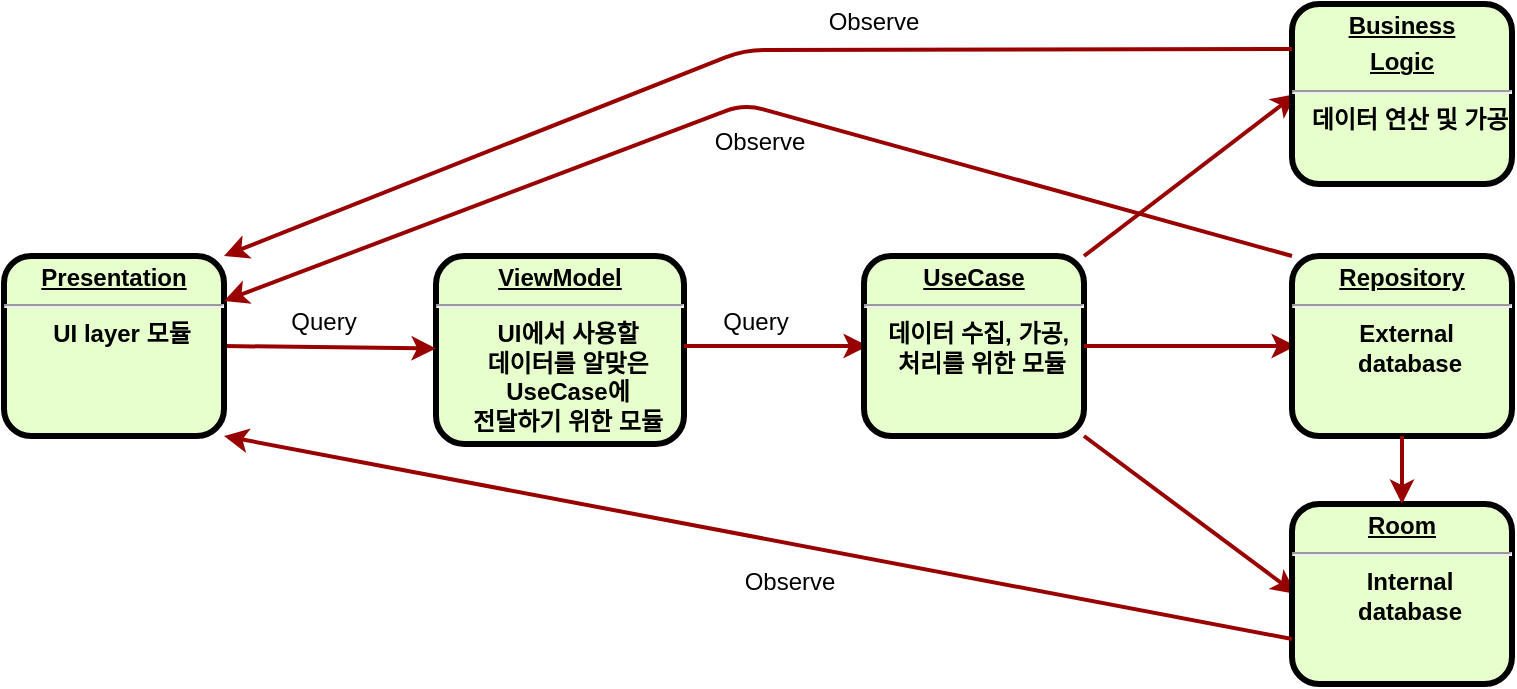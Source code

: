 <mxfile version="13.6.3" type="device"><diagram name="Page-1" id="c7558073-3199-34d8-9f00-42111426c3f3"><mxGraphModel dx="1186" dy="747" grid="1" gridSize="10" guides="1" tooltips="1" connect="1" arrows="1" fold="1" page="1" pageScale="1" pageWidth="826" pageHeight="1169" background="#ffffff" math="0" shadow="0"><root><mxCell id="0"/><mxCell id="1" parent="0"/><mxCell id="2" value="&lt;p style=&quot;margin: 0px ; margin-top: 4px ; text-align: center ; text-decoration: underline&quot;&gt;&lt;strong&gt;ViewModel&lt;br&gt;&lt;/strong&gt;&lt;/p&gt;&lt;hr&gt;&lt;p style=&quot;margin: 0px ; margin-left: 8px&quot;&gt;UI에서 사용할&lt;/p&gt;&lt;p style=&quot;margin: 0px ; margin-left: 8px&quot;&gt;데이터를 알맞은&lt;/p&gt;&lt;p style=&quot;margin: 0px ; margin-left: 8px&quot;&gt;UseCase에&lt;/p&gt;&lt;p style=&quot;margin: 0px ; margin-left: 8px&quot;&gt;전달하기 위한 모듈&lt;/p&gt;" style="verticalAlign=middle;align=center;overflow=fill;fontSize=12;fontFamily=Helvetica;html=1;rounded=1;fontStyle=1;strokeWidth=3;fillColor=#E6FFCC" parent="1" vertex="1"><mxGeometry x="236" y="236" width="124" height="94" as="geometry"/></mxCell><mxCell id="37" value="" style="edgeStyle=none;noEdgeStyle=1;strokeColor=#990000;strokeWidth=2" parent="1" target="2" edge="1"><mxGeometry width="100" height="100" relative="1" as="geometry"><mxPoint x="130" y="281" as="sourcePoint"/><mxPoint x="380" y="90" as="targetPoint"/></mxGeometry></mxCell><mxCell id="52" value="Query" style="text;spacingTop=-5;align=center" parent="1" vertex="1"><mxGeometry x="165" y="260" width="30" height="20" as="geometry"/></mxCell><mxCell id="bZfMotDPLMt9MJ_-p9US-96" value="" style="edgeStyle=none;noEdgeStyle=1;strokeColor=#990000;strokeWidth=2" edge="1" parent="1"><mxGeometry width="100" height="100" relative="1" as="geometry"><mxPoint x="360" y="281" as="sourcePoint"/><mxPoint x="452" y="281" as="targetPoint"/></mxGeometry></mxCell><mxCell id="bZfMotDPLMt9MJ_-p9US-97" value="Query" style="text;spacingTop=-5;align=center" vertex="1" parent="1"><mxGeometry x="381" y="260" width="30" height="20" as="geometry"/></mxCell><mxCell id="bZfMotDPLMt9MJ_-p9US-98" value="&lt;p style=&quot;margin: 0px ; margin-top: 4px ; text-align: center ; text-decoration: underline&quot;&gt;&lt;strong&gt;UseCase&lt;br&gt;&lt;/strong&gt;&lt;/p&gt;&lt;hr&gt;&lt;p style=&quot;margin: 0px ; margin-left: 8px&quot;&gt;데이터 수집, 가공,&amp;nbsp;&lt;/p&gt;&lt;p style=&quot;margin: 0px ; margin-left: 8px&quot;&gt;처리를 위한 모듈&lt;/p&gt;" style="verticalAlign=middle;align=center;overflow=fill;fontSize=12;fontFamily=Helvetica;html=1;rounded=1;fontStyle=1;strokeWidth=3;fillColor=#E6FFCC" vertex="1" parent="1"><mxGeometry x="450" y="236" width="110" height="90" as="geometry"/></mxCell><mxCell id="bZfMotDPLMt9MJ_-p9US-99" value="" style="edgeStyle=none;noEdgeStyle=1;strokeColor=#990000;strokeWidth=2" edge="1" parent="1"><mxGeometry width="100" height="100" relative="1" as="geometry"><mxPoint x="560" y="281" as="sourcePoint"/><mxPoint x="666" y="281" as="targetPoint"/></mxGeometry></mxCell><mxCell id="bZfMotDPLMt9MJ_-p9US-101" value="&lt;p style=&quot;margin: 0px ; margin-top: 4px ; text-align: center ; text-decoration: underline&quot;&gt;&lt;strong&gt;Repository&lt;br&gt;&lt;/strong&gt;&lt;/p&gt;&lt;hr&gt;&lt;p style=&quot;margin: 0px ; margin-left: 8px&quot;&gt;External&amp;nbsp;&lt;/p&gt;&lt;p style=&quot;margin: 0px ; margin-left: 8px&quot;&gt;database&lt;/p&gt;" style="verticalAlign=middle;align=center;overflow=fill;fontSize=12;fontFamily=Helvetica;html=1;rounded=1;fontStyle=1;strokeWidth=3;fillColor=#E6FFCC" vertex="1" parent="1"><mxGeometry x="664" y="236" width="110" height="90" as="geometry"/></mxCell><mxCell id="bZfMotDPLMt9MJ_-p9US-102" value="" style="edgeStyle=none;noEdgeStyle=1;strokeColor=#990000;strokeWidth=2;exitX=1;exitY=0;exitDx=0;exitDy=0;" edge="1" parent="1" source="bZfMotDPLMt9MJ_-p9US-98"><mxGeometry width="100" height="100" relative="1" as="geometry"><mxPoint x="560" y="155" as="sourcePoint"/><mxPoint x="666" y="155" as="targetPoint"/></mxGeometry></mxCell><mxCell id="bZfMotDPLMt9MJ_-p9US-104" value="&lt;p style=&quot;margin: 0px ; margin-top: 4px ; text-align: center ; text-decoration: underline&quot;&gt;&lt;strong&gt;Business&lt;br&gt;&lt;/strong&gt;&lt;/p&gt;&lt;p style=&quot;margin: 0px ; margin-top: 4px ; text-align: center ; text-decoration: underline&quot;&gt;&lt;strong&gt;Logic&lt;/strong&gt;&lt;/p&gt;&lt;hr&gt;&lt;p style=&quot;margin: 0px ; margin-left: 8px&quot;&gt;데이터 연산 및 가공&lt;/p&gt;" style="verticalAlign=middle;align=center;overflow=fill;fontSize=12;fontFamily=Helvetica;html=1;rounded=1;fontStyle=1;strokeWidth=3;fillColor=#E6FFCC" vertex="1" parent="1"><mxGeometry x="664" y="110" width="110" height="90" as="geometry"/></mxCell><mxCell id="bZfMotDPLMt9MJ_-p9US-105" value="" style="edgeStyle=none;noEdgeStyle=1;strokeColor=#990000;strokeWidth=2;exitX=1;exitY=1;exitDx=0;exitDy=0;" edge="1" parent="1" source="bZfMotDPLMt9MJ_-p9US-98"><mxGeometry width="100" height="100" relative="1" as="geometry"><mxPoint x="560" y="405" as="sourcePoint"/><mxPoint x="666" y="405" as="targetPoint"/></mxGeometry></mxCell><mxCell id="bZfMotDPLMt9MJ_-p9US-107" value="&lt;p style=&quot;margin: 0px ; margin-top: 4px ; text-align: center ; text-decoration: underline&quot;&gt;&lt;strong&gt;Room&lt;/strong&gt;&lt;/p&gt;&lt;hr&gt;&lt;p style=&quot;margin: 0px ; margin-left: 8px&quot;&gt;Internal&lt;/p&gt;&lt;p style=&quot;margin: 0px ; margin-left: 8px&quot;&gt;database&lt;/p&gt;" style="verticalAlign=middle;align=center;overflow=fill;fontSize=12;fontFamily=Helvetica;html=1;rounded=1;fontStyle=1;strokeWidth=3;fillColor=#E6FFCC" vertex="1" parent="1"><mxGeometry x="664" y="360" width="110" height="90" as="geometry"/></mxCell><mxCell id="bZfMotDPLMt9MJ_-p9US-108" value="&lt;p style=&quot;margin: 4px 0px 0px ; text-align: center&quot;&gt;&lt;u&gt;Presentation&lt;/u&gt;&lt;br&gt;&lt;/p&gt;&lt;hr&gt;&lt;p style=&quot;margin: 0px ; margin-left: 8px&quot;&gt;UI layer 모듈&lt;/p&gt;" style="verticalAlign=middle;align=center;overflow=fill;fontSize=12;fontFamily=Helvetica;html=1;rounded=1;fontStyle=1;strokeWidth=3;fillColor=#E6FFCC" vertex="1" parent="1"><mxGeometry x="20" y="236" width="110" height="90" as="geometry"/></mxCell><mxCell id="bZfMotDPLMt9MJ_-p9US-109" value="" style="edgeStyle=none;noEdgeStyle=1;strokeColor=#990000;strokeWidth=2;exitX=0;exitY=0.25;exitDx=0;exitDy=0;entryX=1;entryY=0;entryDx=0;entryDy=0;" edge="1" parent="1" source="bZfMotDPLMt9MJ_-p9US-104" target="bZfMotDPLMt9MJ_-p9US-108"><mxGeometry width="100" height="100" relative="1" as="geometry"><mxPoint x="570" y="246" as="sourcePoint"/><mxPoint x="676" y="165" as="targetPoint"/><Array as="points"><mxPoint x="390" y="133"/></Array></mxGeometry></mxCell><mxCell id="bZfMotDPLMt9MJ_-p9US-111" value="" style="edgeStyle=none;noEdgeStyle=1;strokeColor=#990000;strokeWidth=2;exitX=0;exitY=0;exitDx=0;exitDy=0;entryX=1;entryY=0.25;entryDx=0;entryDy=0;" edge="1" parent="1" source="bZfMotDPLMt9MJ_-p9US-101" target="bZfMotDPLMt9MJ_-p9US-108"><mxGeometry width="100" height="100" relative="1" as="geometry"><mxPoint x="674" y="165" as="sourcePoint"/><mxPoint x="140" y="246" as="targetPoint"/><Array as="points"><mxPoint x="390" y="160"/></Array></mxGeometry></mxCell><mxCell id="bZfMotDPLMt9MJ_-p9US-112" value="" style="edgeStyle=none;noEdgeStyle=1;strokeColor=#990000;strokeWidth=2;exitX=0;exitY=0.75;exitDx=0;exitDy=0;entryX=1;entryY=1;entryDx=0;entryDy=0;" edge="1" parent="1" source="bZfMotDPLMt9MJ_-p9US-107" target="bZfMotDPLMt9MJ_-p9US-108"><mxGeometry width="100" height="100" relative="1" as="geometry"><mxPoint x="684" y="175" as="sourcePoint"/><mxPoint x="150" y="256" as="targetPoint"/></mxGeometry></mxCell><mxCell id="bZfMotDPLMt9MJ_-p9US-113" value="" style="edgeStyle=none;noEdgeStyle=1;strokeColor=#990000;strokeWidth=2;exitX=0.5;exitY=1;exitDx=0;exitDy=0;entryX=0.5;entryY=0;entryDx=0;entryDy=0;" edge="1" parent="1" source="bZfMotDPLMt9MJ_-p9US-101" target="bZfMotDPLMt9MJ_-p9US-107"><mxGeometry width="100" height="100" relative="1" as="geometry"><mxPoint x="694" y="185" as="sourcePoint"/><mxPoint x="160" y="266" as="targetPoint"/></mxGeometry></mxCell><mxCell id="bZfMotDPLMt9MJ_-p9US-114" value="Observe" style="text;spacingTop=-5;align=center" vertex="1" parent="1"><mxGeometry x="440" y="110" width="30" height="20" as="geometry"/></mxCell><mxCell id="bZfMotDPLMt9MJ_-p9US-115" value="Observe" style="text;spacingTop=-5;align=center" vertex="1" parent="1"><mxGeometry x="398" y="390" width="30" height="20" as="geometry"/></mxCell><mxCell id="bZfMotDPLMt9MJ_-p9US-116" value="Observe" style="text;spacingTop=-5;align=center" vertex="1" parent="1"><mxGeometry x="383" y="170" width="30" height="20" as="geometry"/></mxCell></root></mxGraphModel></diagram></mxfile>